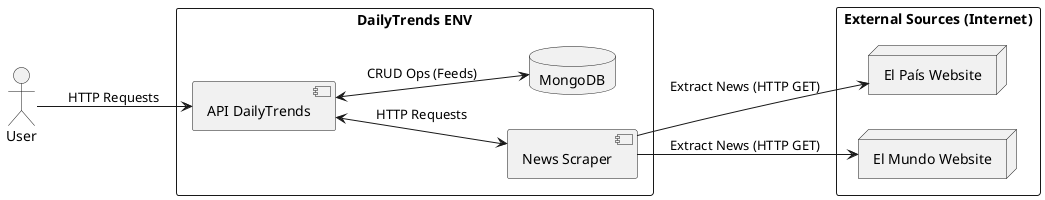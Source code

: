 @startuml ArchitectureDiagram

  left to right direction

  actor User

  rectangle "DailyTrends ENV" {
    component "API DailyTrends" as API
    component "News Scraper" as Scraper
    database "MongoDB" as DB
  }
  rectangle "External Sources (Internet)" {
    node "El País Website" as ElPaisWS
    node "El Mundo Website" as ElMundoWS
  }
  
  User --> API : HTTP Requests
  API <--> DB : CRUD Ops (Feeds)
  API <--> Scraper : HTTP Requests
  Scraper --> ElPaisWS : Extract News (HTTP GET)
  Scraper --> ElMundoWS : Extract News (HTTP GET)

@enduml